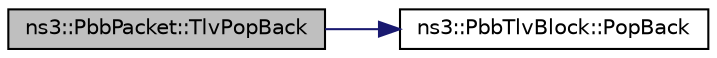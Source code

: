 digraph "ns3::PbbPacket::TlvPopBack"
{
 // LATEX_PDF_SIZE
  edge [fontname="Helvetica",fontsize="10",labelfontname="Helvetica",labelfontsize="10"];
  node [fontname="Helvetica",fontsize="10",shape=record];
  rankdir="LR";
  Node1 [label="ns3::PbbPacket::TlvPopBack",height=0.2,width=0.4,color="black", fillcolor="grey75", style="filled", fontcolor="black",tooltip="Removes a packet TLV from the back of this block."];
  Node1 -> Node2 [color="midnightblue",fontsize="10",style="solid",fontname="Helvetica"];
  Node2 [label="ns3::PbbTlvBlock::PopBack",height=0.2,width=0.4,color="black", fillcolor="white", style="filled",URL="$classns3_1_1_pbb_tlv_block.html#a135bc8625008ad1e1ccd8c57e9a45e71",tooltip="Removes a TLV from the back of this block."];
}
